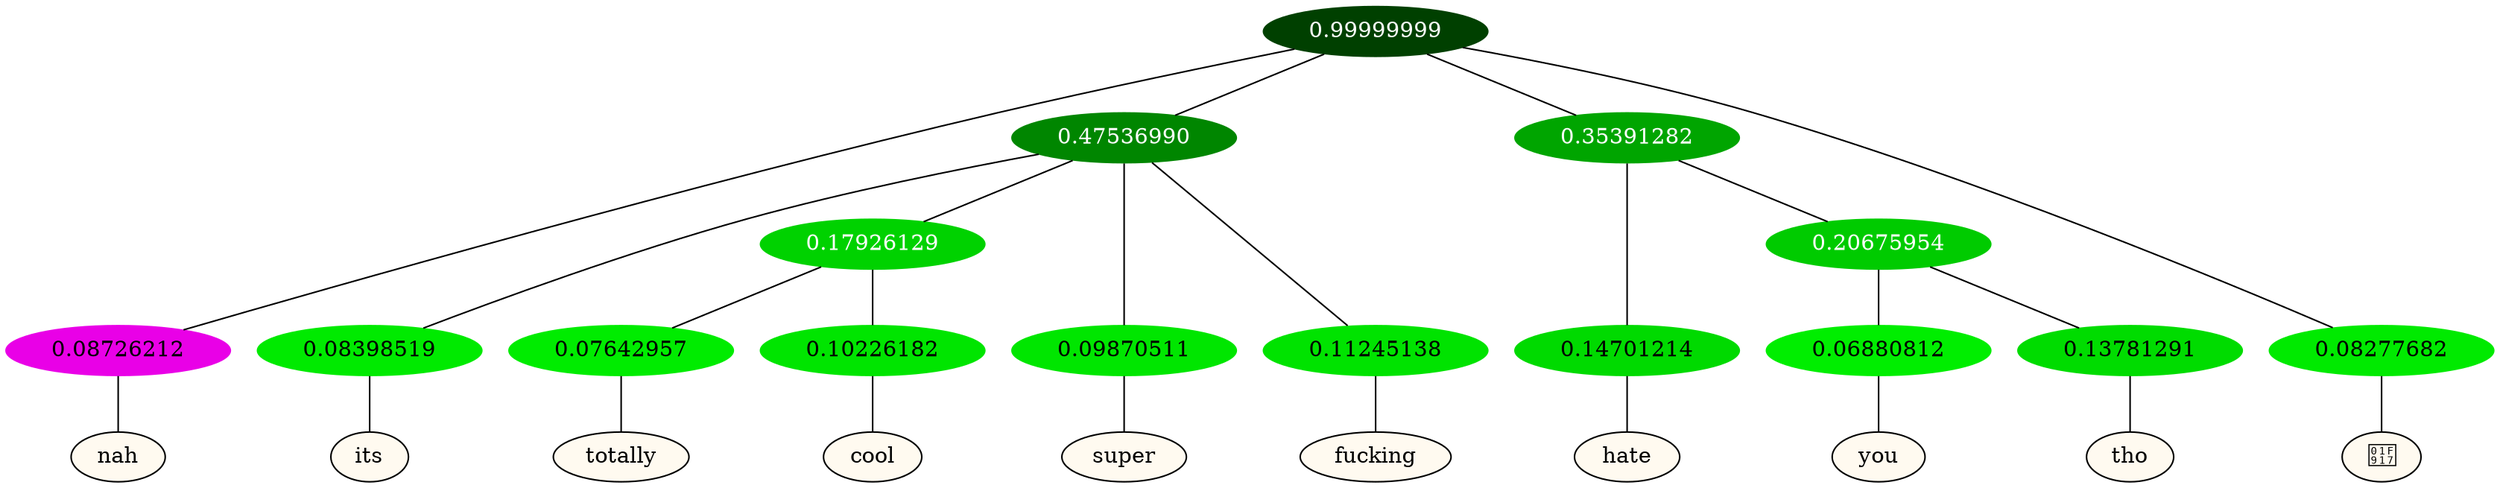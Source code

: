 graph {
	node [format=png height=0.15 nodesep=0.001 ordering=out overlap=prism overlap_scaling=0.01 ranksep=0.001 ratio=0.2 style=filled width=0.15]
	{
		rank=same
		a_w_1 [label=nah color=black fillcolor=floralwhite style="filled,solid"]
		a_w_5 [label=its color=black fillcolor=floralwhite style="filled,solid"]
		a_w_11 [label=totally color=black fillcolor=floralwhite style="filled,solid"]
		a_w_12 [label=cool color=black fillcolor=floralwhite style="filled,solid"]
		a_w_7 [label=super color=black fillcolor=floralwhite style="filled,solid"]
		a_w_8 [label=fucking color=black fillcolor=floralwhite style="filled,solid"]
		a_w_9 [label=hate color=black fillcolor=floralwhite style="filled,solid"]
		a_w_13 [label=you color=black fillcolor=floralwhite style="filled,solid"]
		a_w_14 [label=tho color=black fillcolor=floralwhite style="filled,solid"]
		a_w_4 [label="🤗" color=black fillcolor=floralwhite style="filled,solid"]
	}
	a_n_1 -- a_w_1
	a_n_5 -- a_w_5
	a_n_11 -- a_w_11
	a_n_12 -- a_w_12
	a_n_7 -- a_w_7
	a_n_8 -- a_w_8
	a_n_9 -- a_w_9
	a_n_13 -- a_w_13
	a_n_14 -- a_w_14
	a_n_4 -- a_w_4
	{
		rank=same
		a_n_1 [label=0.08726212 color="0.835 1.000 0.913" fontcolor=black]
		a_n_5 [label=0.08398519 color="0.334 1.000 0.916" fontcolor=black]
		a_n_11 [label=0.07642957 color="0.334 1.000 0.924" fontcolor=black]
		a_n_12 [label=0.10226182 color="0.334 1.000 0.898" fontcolor=black]
		a_n_7 [label=0.09870511 color="0.334 1.000 0.901" fontcolor=black]
		a_n_8 [label=0.11245138 color="0.334 1.000 0.888" fontcolor=black]
		a_n_9 [label=0.14701214 color="0.334 1.000 0.853" fontcolor=black]
		a_n_13 [label=0.06880812 color="0.334 1.000 0.931" fontcolor=black]
		a_n_14 [label=0.13781291 color="0.334 1.000 0.862" fontcolor=black]
		a_n_4 [label=0.08277682 color="0.334 1.000 0.917" fontcolor=black]
	}
	a_n_0 [label=0.99999999 color="0.334 1.000 0.250" fontcolor=grey99]
	a_n_0 -- a_n_1
	a_n_2 [label=0.47536990 color="0.334 1.000 0.525" fontcolor=grey99]
	a_n_0 -- a_n_2
	a_n_3 [label=0.35391282 color="0.334 1.000 0.646" fontcolor=grey99]
	a_n_0 -- a_n_3
	a_n_0 -- a_n_4
	a_n_2 -- a_n_5
	a_n_6 [label=0.17926129 color="0.334 1.000 0.821" fontcolor=grey99]
	a_n_2 -- a_n_6
	a_n_2 -- a_n_7
	a_n_2 -- a_n_8
	a_n_3 -- a_n_9
	a_n_10 [label=0.20675954 color="0.334 1.000 0.793" fontcolor=grey99]
	a_n_3 -- a_n_10
	a_n_6 -- a_n_11
	a_n_6 -- a_n_12
	a_n_10 -- a_n_13
	a_n_10 -- a_n_14
}
